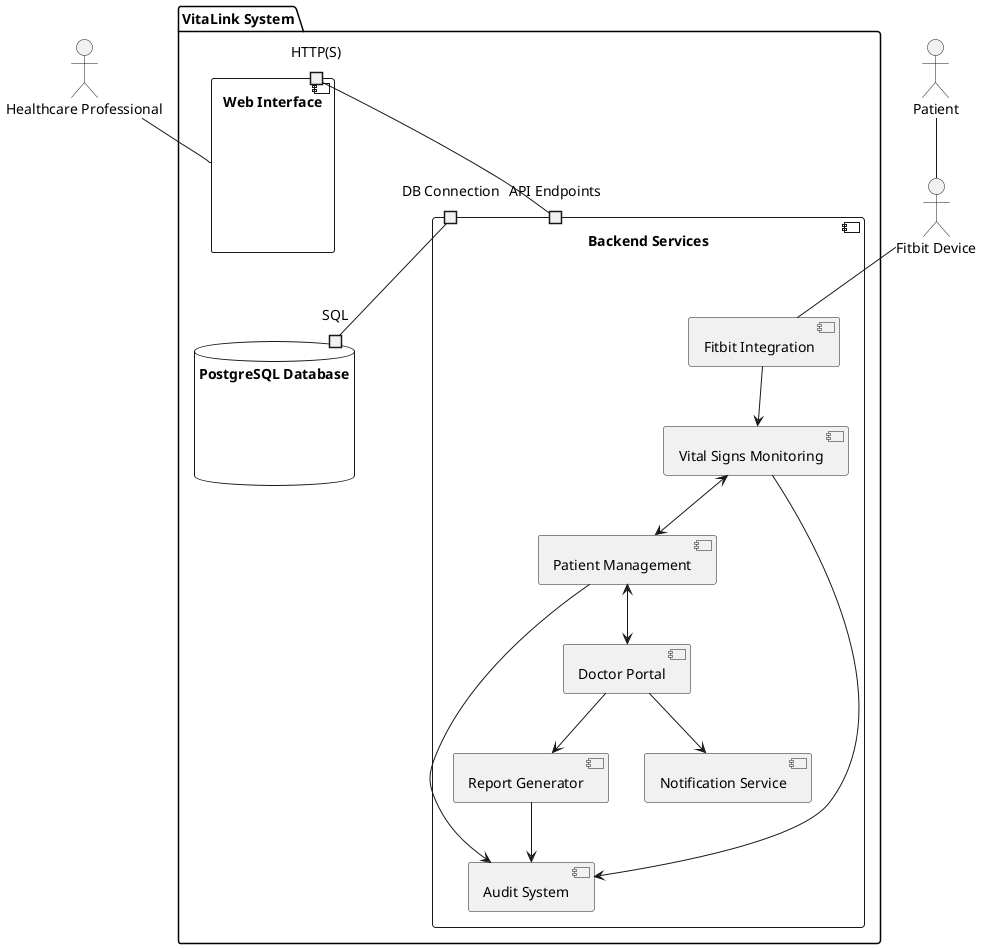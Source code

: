 @startuml "Diagramma della Struttura Composita VitaLink"
' Diagramma della Struttura Composita
package "VitaLink System" {
  component "Web Interface" as Web {
    port "HTTP(S)" as webPort
  }
  
  component "Backend Services" as Backend {
    port "DB Connection" as dbPort
    port "API Endpoints" as apiPort
    
    component "Patient Management" as PatientMgmt
    component "Vital Signs Monitoring" as VitalMgmt
    component "Doctor Portal" as DoctorPortal
    component "Report Generator" as ReportGen
    component "Notification Service" as NotifService
    component "Audit System" as AuditSystem
    component "Fitbit Integration" as FitbitService
    
    PatientMgmt <--> DoctorPortal
    VitalMgmt <--> PatientMgmt
    DoctorPortal --> ReportGen
    DoctorPortal --> NotifService
    PatientMgmt --> AuditSystem
    VitalMgmt --> AuditSystem
    ReportGen --> AuditSystem
    FitbitService --> VitalMgmt
  }
  
  database "PostgreSQL Database" as DB {
    port "SQL" as sqlPort
  }
  
  webPort -- apiPort
  dbPort -- sqlPort
}

actor "Healthcare Professional" as Doctor
actor "Patient" as Patient
actor "Fitbit Device" as Device

Doctor -- Web
Patient -- Device
Device -- FitbitService
@enduml
